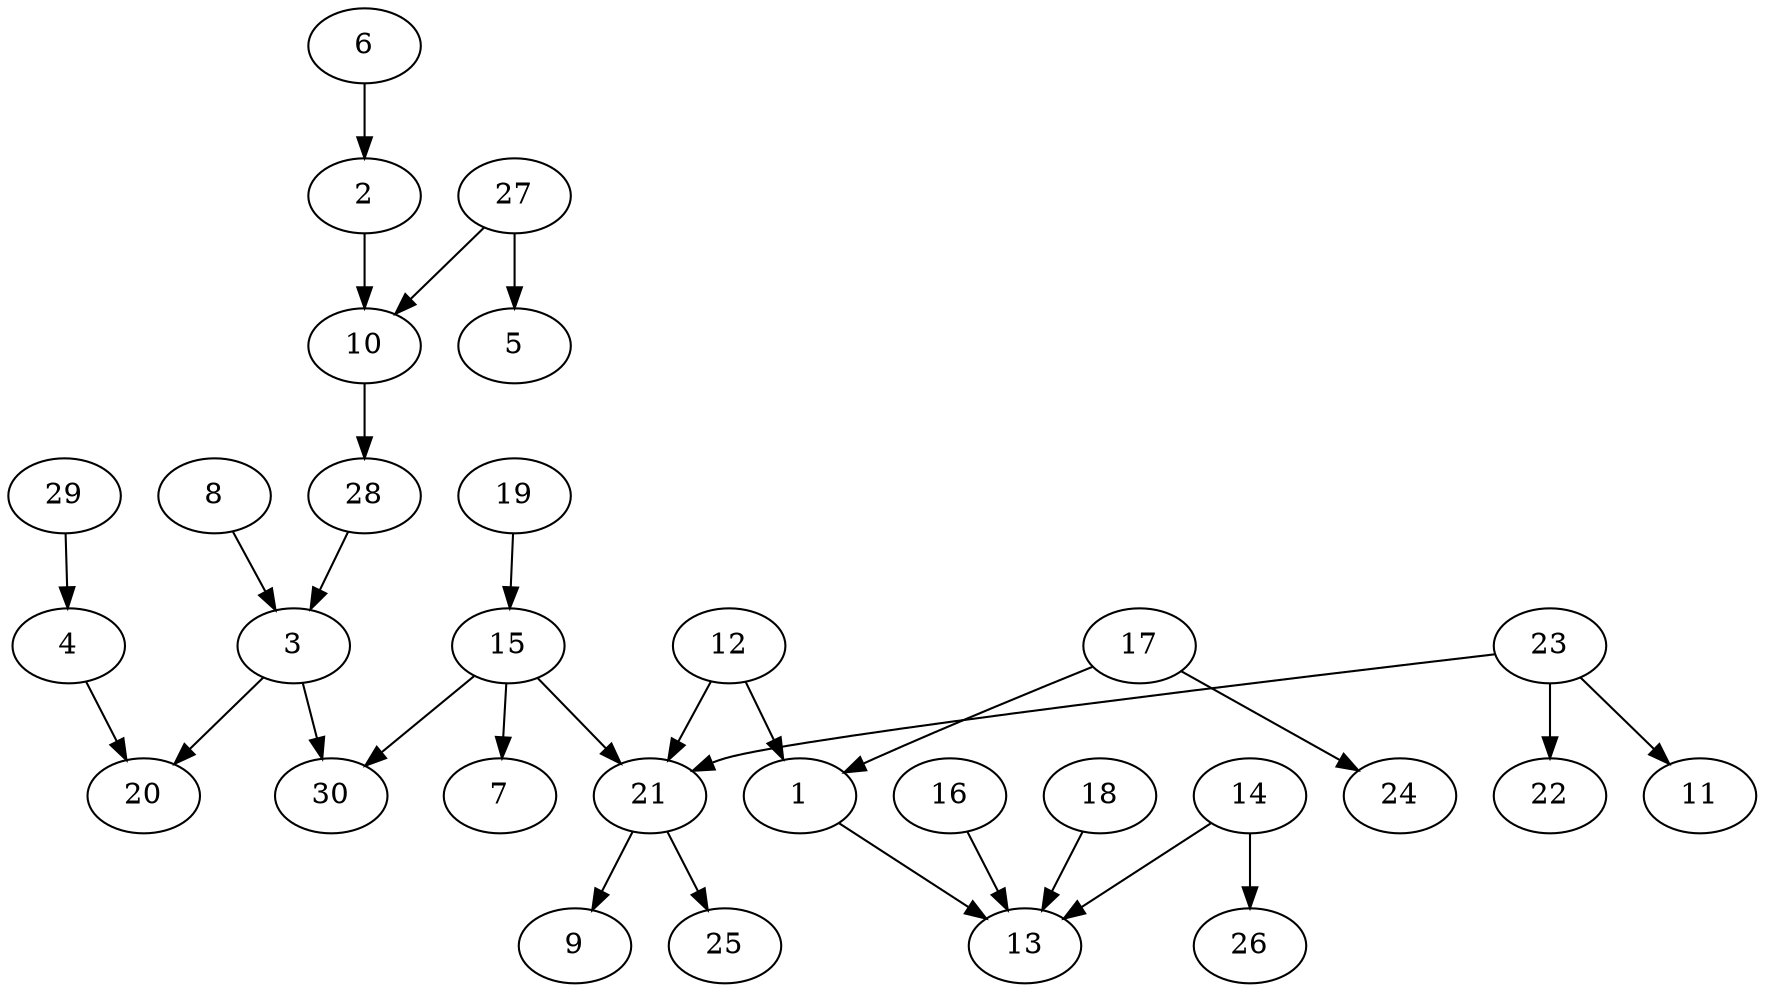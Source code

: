 digraph sample {
3 -> 20[color="black"];
4 -> 20[color="black"];
6 -> 2[color="black"];
8 -> 3[color="black"];
10 -> 28[color="black"];
12 -> 1[color="black"];
14 -> 13[color="black"];
14 -> 26[color="black"];
15 -> 7[color="black"];
15 -> 30[color="black"];
16 -> 13[color="black"];
17 -> 1[color="black"];
17 -> 24[color="black"];
18 -> 13[color="black"];
19 -> 15[color="black"];
21 -> 9[color="black"];
21 -> 25[color="black"];
23 -> 11[color="black"];
23 -> 22[color="black"];
27 -> 5[color="black"];
28 -> 3[color="black"];
29 -> 4[color="black"];
27 -> 10[color="black"];
2 -> 10[color="black"];
1 -> 13[color="black"];
3 -> 30[color="black"];
23 -> 21[color="black"];
12 -> 21[color="black"];
15 -> 21[color="black"];
}
